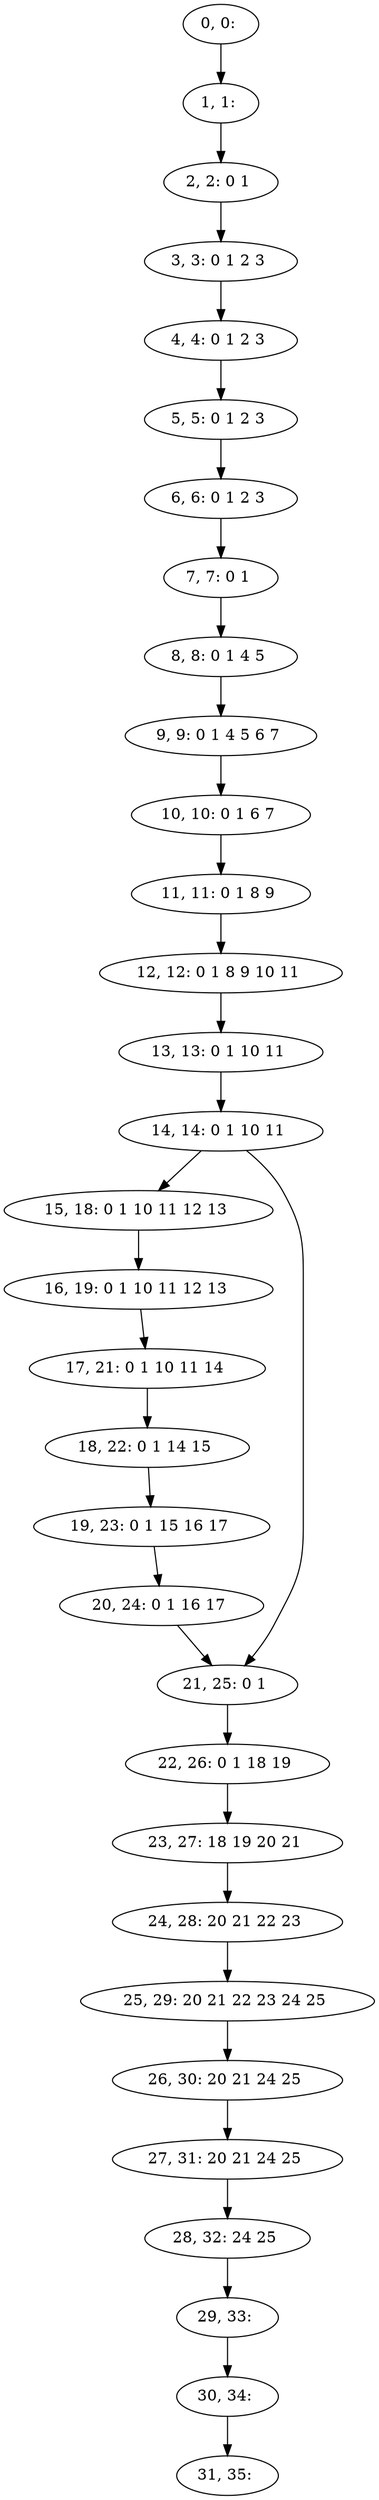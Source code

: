 digraph G {
0[label="0, 0: "];
1[label="1, 1: "];
2[label="2, 2: 0 1 "];
3[label="3, 3: 0 1 2 3 "];
4[label="4, 4: 0 1 2 3 "];
5[label="5, 5: 0 1 2 3 "];
6[label="6, 6: 0 1 2 3 "];
7[label="7, 7: 0 1 "];
8[label="8, 8: 0 1 4 5 "];
9[label="9, 9: 0 1 4 5 6 7 "];
10[label="10, 10: 0 1 6 7 "];
11[label="11, 11: 0 1 8 9 "];
12[label="12, 12: 0 1 8 9 10 11 "];
13[label="13, 13: 0 1 10 11 "];
14[label="14, 14: 0 1 10 11 "];
15[label="15, 18: 0 1 10 11 12 13 "];
16[label="16, 19: 0 1 10 11 12 13 "];
17[label="17, 21: 0 1 10 11 14 "];
18[label="18, 22: 0 1 14 15 "];
19[label="19, 23: 0 1 15 16 17 "];
20[label="20, 24: 0 1 16 17 "];
21[label="21, 25: 0 1 "];
22[label="22, 26: 0 1 18 19 "];
23[label="23, 27: 18 19 20 21 "];
24[label="24, 28: 20 21 22 23 "];
25[label="25, 29: 20 21 22 23 24 25 "];
26[label="26, 30: 20 21 24 25 "];
27[label="27, 31: 20 21 24 25 "];
28[label="28, 32: 24 25 "];
29[label="29, 33: "];
30[label="30, 34: "];
31[label="31, 35: "];
0->1 ;
1->2 ;
2->3 ;
3->4 ;
4->5 ;
5->6 ;
6->7 ;
7->8 ;
8->9 ;
9->10 ;
10->11 ;
11->12 ;
12->13 ;
13->14 ;
14->15 ;
14->21 ;
15->16 ;
16->17 ;
17->18 ;
18->19 ;
19->20 ;
20->21 ;
21->22 ;
22->23 ;
23->24 ;
24->25 ;
25->26 ;
26->27 ;
27->28 ;
28->29 ;
29->30 ;
30->31 ;
}
